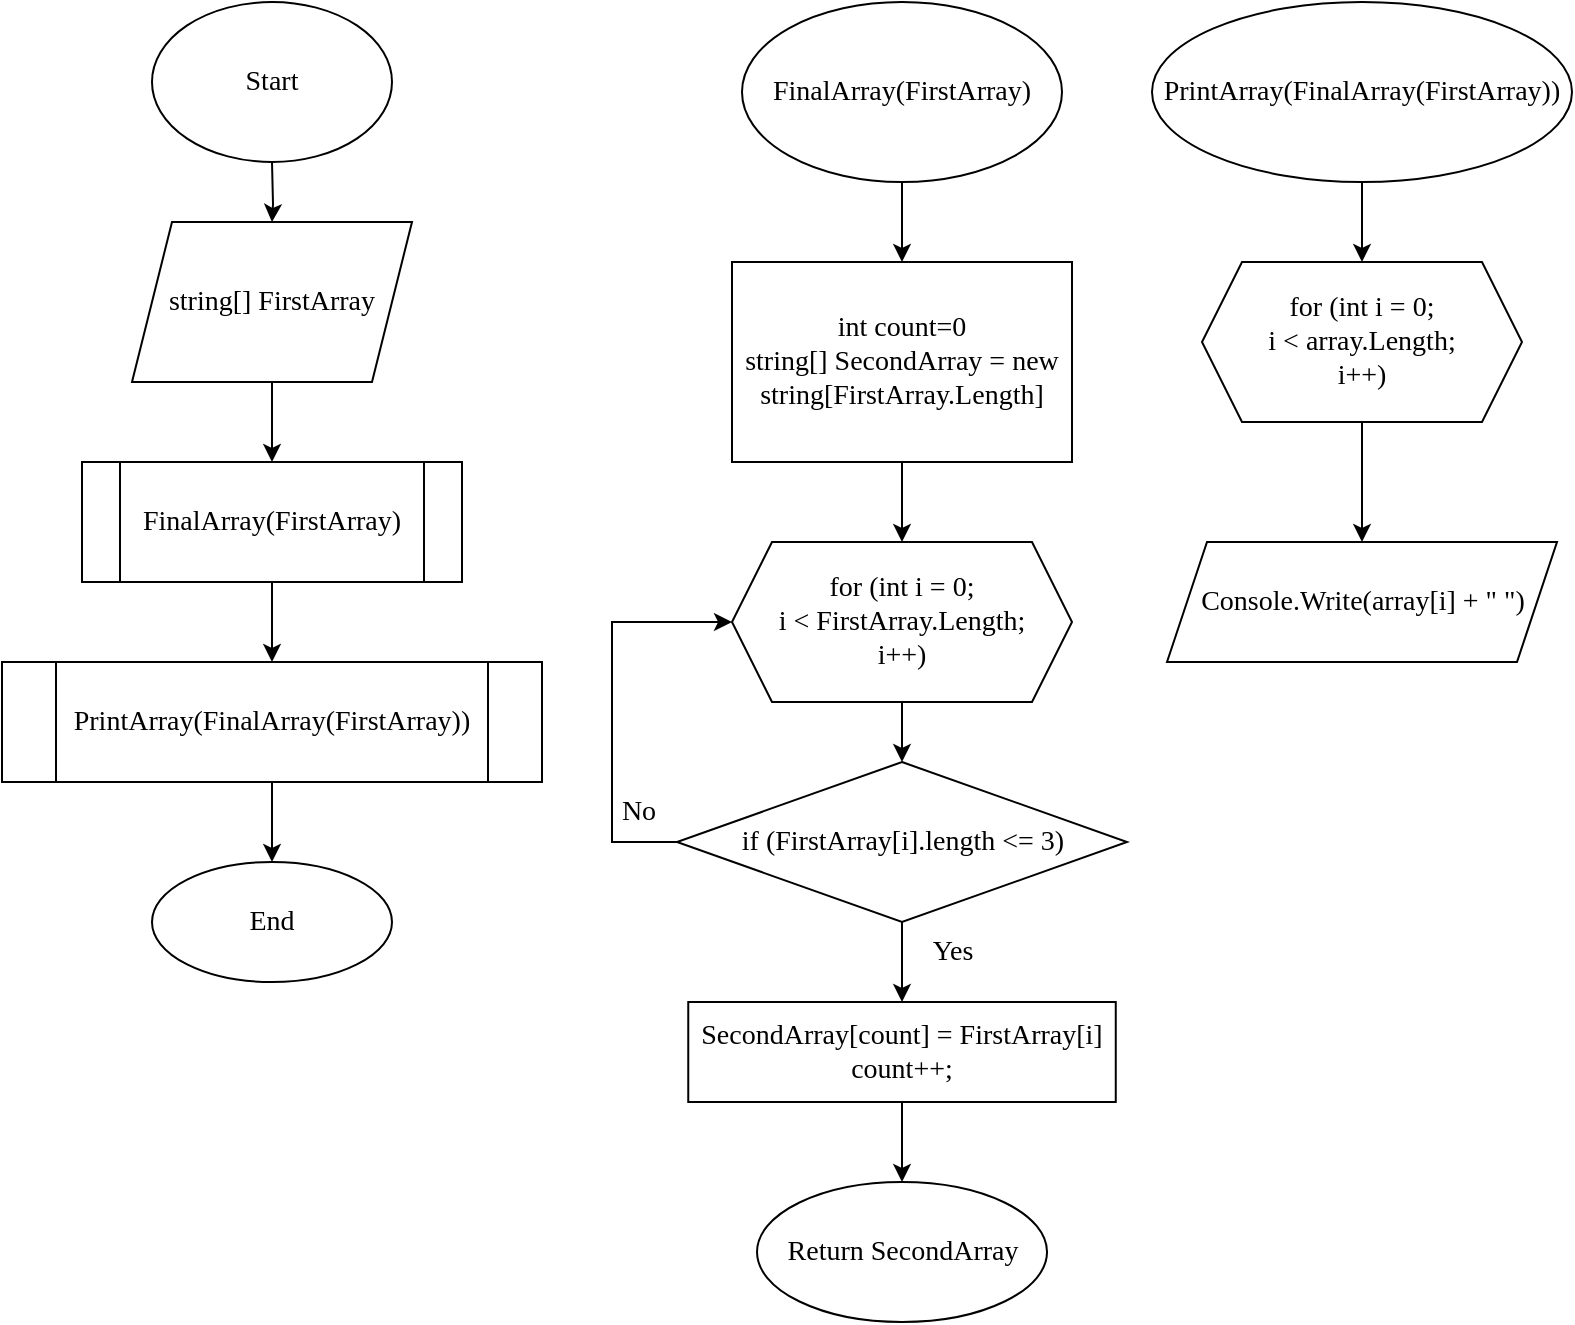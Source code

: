 <mxfile version="20.6.0" type="google"><diagram id="6YwQQIW8eCQRHDkm4CSs" name="Page-1"><mxGraphModel grid="1" page="1" gridSize="10" guides="1" tooltips="1" connect="1" arrows="1" fold="1" pageScale="1" pageWidth="827" pageHeight="1169" math="0" shadow="0"><root><mxCell id="0"/><mxCell id="1" parent="0"/><mxCell id="DnkCzbvQFBXvj7n7dTfT-9" value="" style="edgeStyle=orthogonalEdgeStyle;rounded=0;orthogonalLoop=1;jettySize=auto;html=1;fontFamily=Times New Roman;fontSize=14;" edge="1" parent="1" target="DnkCzbvQFBXvj7n7dTfT-2"><mxGeometry relative="1" as="geometry"><mxPoint x="158" y="250" as="sourcePoint"/></mxGeometry></mxCell><mxCell id="9CUGqwyqBEbtB0T5IDLl-3" value="" style="edgeStyle=orthogonalEdgeStyle;rounded=0;orthogonalLoop=1;jettySize=auto;html=1;fontFamily=Times New Roman;fontSize=14;" edge="1" parent="1" source="DnkCzbvQFBXvj7n7dTfT-2" target="9CUGqwyqBEbtB0T5IDLl-2"><mxGeometry relative="1" as="geometry"/></mxCell><mxCell id="DnkCzbvQFBXvj7n7dTfT-2" value="string[] FirstArray" style="shape=parallelogram;perimeter=parallelogramPerimeter;whiteSpace=wrap;html=1;fixedSize=1;fontFamily=Times New Roman;fontSize=14;" vertex="1" parent="1"><mxGeometry x="88" y="280" width="140" height="80" as="geometry"/></mxCell><mxCell id="DnkCzbvQFBXvj7n7dTfT-7" value="" style="edgeStyle=orthogonalEdgeStyle;rounded=0;orthogonalLoop=1;jettySize=auto;html=1;fontFamily=Times New Roman;fontSize=14;" edge="1" parent="1" source="DnkCzbvQFBXvj7n7dTfT-3" target="DnkCzbvQFBXvj7n7dTfT-4"><mxGeometry relative="1" as="geometry"/></mxCell><mxCell id="DnkCzbvQFBXvj7n7dTfT-3" value="for (int i = 0;&lt;br style=&quot;font-size: 14px;&quot;&gt;i &amp;lt; FirstArray.Length;&lt;br style=&quot;font-size: 14px;&quot;&gt;i++)" style="shape=hexagon;perimeter=hexagonPerimeter2;whiteSpace=wrap;html=1;fixedSize=1;fontFamily=Times New Roman;fontSize=14;" vertex="1" parent="1"><mxGeometry x="388" y="440" width="170" height="80" as="geometry"/></mxCell><mxCell id="B7fp_Nzf1htRCQnwWERk-2" value="" style="edgeStyle=orthogonalEdgeStyle;rounded=0;orthogonalLoop=1;jettySize=auto;html=1;fontFamily=Times New Roman;fontSize=14;" edge="1" parent="1" source="DnkCzbvQFBXvj7n7dTfT-4" target="DnkCzbvQFBXvj7n7dTfT-5"><mxGeometry relative="1" as="geometry"/></mxCell><mxCell id="9CUGqwyqBEbtB0T5IDLl-19" style="edgeStyle=orthogonalEdgeStyle;rounded=0;orthogonalLoop=1;jettySize=auto;html=1;exitX=0;exitY=0.5;exitDx=0;exitDy=0;entryX=0;entryY=0.5;entryDx=0;entryDy=0;fontFamily=Times New Roman;fontSize=14;" edge="1" parent="1" source="DnkCzbvQFBXvj7n7dTfT-4" target="DnkCzbvQFBXvj7n7dTfT-3"><mxGeometry relative="1" as="geometry"><Array as="points"><mxPoint x="328" y="590"/><mxPoint x="328" y="480"/></Array></mxGeometry></mxCell><mxCell id="DnkCzbvQFBXvj7n7dTfT-4" value="if (FirstArray[i].length &amp;lt;= 3)" style="rhombus;whiteSpace=wrap;html=1;fontFamily=Times New Roman;fontSize=14;" vertex="1" parent="1"><mxGeometry x="360.5" y="550" width="225" height="80" as="geometry"/></mxCell><mxCell id="9CUGqwyqBEbtB0T5IDLl-18" value="" style="edgeStyle=elbowEdgeStyle;rounded=0;orthogonalLoop=1;jettySize=auto;html=1;fontFamily=Times New Roman;fontSize=14;" edge="1" parent="1" source="DnkCzbvQFBXvj7n7dTfT-5" target="9CUGqwyqBEbtB0T5IDLl-17"><mxGeometry relative="1" as="geometry"/></mxCell><mxCell id="DnkCzbvQFBXvj7n7dTfT-5" value="SecondArray[count] = FirstArray[i]&lt;br style=&quot;font-size: 14px;&quot;&gt;count++;" style="whiteSpace=wrap;html=1;fontFamily=Times New Roman;fontSize=14;" vertex="1" parent="1"><mxGeometry x="366.13" y="670" width="213.75" height="50" as="geometry"/></mxCell><mxCell id="B7fp_Nzf1htRCQnwWERk-6" value="Yes" style="text;html=1;align=center;verticalAlign=middle;resizable=0;points=[];autosize=1;strokeColor=none;fillColor=none;fontFamily=Times New Roman;fontSize=14;" vertex="1" parent="1"><mxGeometry x="478" y="630" width="40" height="30" as="geometry"/></mxCell><mxCell id="B7fp_Nzf1htRCQnwWERk-10" value="No" style="text;html=1;align=center;verticalAlign=middle;resizable=0;points=[];autosize=1;strokeColor=none;fillColor=none;fontFamily=Times New Roman;fontSize=14;" vertex="1" parent="1"><mxGeometry x="320.5" y="560" width="40" height="30" as="geometry"/></mxCell><mxCell id="9CUGqwyqBEbtB0T5IDLl-1" value="Start" style="ellipse;whiteSpace=wrap;html=1;fontFamily=Times New Roman;fontSize=14;" vertex="1" parent="1"><mxGeometry x="98" y="170" width="120" height="80" as="geometry"/></mxCell><mxCell id="9CUGqwyqBEbtB0T5IDLl-5" value="" style="edgeStyle=orthogonalEdgeStyle;rounded=0;orthogonalLoop=1;jettySize=auto;html=1;fontFamily=Times New Roman;fontSize=14;" edge="1" parent="1" source="9CUGqwyqBEbtB0T5IDLl-2" target="9CUGqwyqBEbtB0T5IDLl-4"><mxGeometry relative="1" as="geometry"/></mxCell><mxCell id="9CUGqwyqBEbtB0T5IDLl-2" value="FinalArray(FirstArray) " style="shape=process;whiteSpace=wrap;html=1;backgroundOutline=1;fontSize=14;fontFamily=Times New Roman;" vertex="1" parent="1"><mxGeometry x="63" y="400" width="190" height="60" as="geometry"/></mxCell><mxCell id="9CUGqwyqBEbtB0T5IDLl-7" value="" style="edgeStyle=orthogonalEdgeStyle;rounded=0;orthogonalLoop=1;jettySize=auto;html=1;fontFamily=Times New Roman;fontSize=14;" edge="1" parent="1" source="9CUGqwyqBEbtB0T5IDLl-4" target="9CUGqwyqBEbtB0T5IDLl-6"><mxGeometry relative="1" as="geometry"/></mxCell><mxCell id="9CUGqwyqBEbtB0T5IDLl-4" value="PrintArray(FinalArray(FirstArray))  " style="shape=process;whiteSpace=wrap;html=1;backgroundOutline=1;fontSize=14;fontFamily=Times New Roman;" vertex="1" parent="1"><mxGeometry x="23" y="500" width="270" height="60" as="geometry"/></mxCell><mxCell id="9CUGqwyqBEbtB0T5IDLl-6" value="End" style="ellipse;whiteSpace=wrap;html=1;fontSize=14;fontFamily=Times New Roman;" vertex="1" parent="1"><mxGeometry x="98" y="600" width="120" height="60" as="geometry"/></mxCell><mxCell id="9CUGqwyqBEbtB0T5IDLl-10" value="" style="edgeStyle=orthogonalEdgeStyle;rounded=0;orthogonalLoop=1;jettySize=auto;html=1;fontFamily=Times New Roman;fontSize=14;" edge="1" parent="1" source="9CUGqwyqBEbtB0T5IDLl-8" target="9CUGqwyqBEbtB0T5IDLl-9"><mxGeometry relative="1" as="geometry"/></mxCell><mxCell id="9CUGqwyqBEbtB0T5IDLl-8" value="FinalArray(FirstArray) " style="ellipse;whiteSpace=wrap;html=1;fontFamily=Times New Roman;fontSize=14;" vertex="1" parent="1"><mxGeometry x="393" y="170" width="160" height="90" as="geometry"/></mxCell><mxCell id="9CUGqwyqBEbtB0T5IDLl-11" style="edgeStyle=orthogonalEdgeStyle;rounded=0;orthogonalLoop=1;jettySize=auto;html=1;exitX=0.5;exitY=1;exitDx=0;exitDy=0;entryX=0.5;entryY=0;entryDx=0;entryDy=0;fontFamily=Times New Roman;fontSize=14;" edge="1" parent="1" source="9CUGqwyqBEbtB0T5IDLl-9" target="DnkCzbvQFBXvj7n7dTfT-3"><mxGeometry relative="1" as="geometry"/></mxCell><mxCell id="9CUGqwyqBEbtB0T5IDLl-9" value="&lt;div&gt;int count=0&lt;/div&gt;&lt;div&gt;string[] SecondArray = new string[FirstArray.Length]&lt;/div&gt;" style="whiteSpace=wrap;html=1;fontSize=14;fontFamily=Times New Roman;" vertex="1" parent="1"><mxGeometry x="388" y="300" width="170" height="100" as="geometry"/></mxCell><mxCell id="9CUGqwyqBEbtB0T5IDLl-17" value="Return SecondArray" style="ellipse;whiteSpace=wrap;html=1;fontSize=14;fontFamily=Times New Roman;" vertex="1" parent="1"><mxGeometry x="400.51" y="760" width="145" height="70" as="geometry"/></mxCell><mxCell id="9CUGqwyqBEbtB0T5IDLl-24" value="" style="edgeStyle=orthogonalEdgeStyle;rounded=0;orthogonalLoop=1;jettySize=auto;html=1;fontFamily=Times New Roman;fontSize=14;" edge="1" parent="1" source="9CUGqwyqBEbtB0T5IDLl-20" target="9CUGqwyqBEbtB0T5IDLl-23"><mxGeometry relative="1" as="geometry"/></mxCell><mxCell id="9CUGqwyqBEbtB0T5IDLl-20" value="PrintArray(FinalArray(FirstArray)) " style="ellipse;whiteSpace=wrap;html=1;fontFamily=Times New Roman;fontSize=14;" vertex="1" parent="1"><mxGeometry x="598" y="170" width="210" height="90" as="geometry"/></mxCell><mxCell id="9CUGqwyqBEbtB0T5IDLl-26" value="" style="edgeStyle=orthogonalEdgeStyle;rounded=0;orthogonalLoop=1;jettySize=auto;html=1;fontFamily=Times New Roman;fontSize=14;" edge="1" parent="1" source="9CUGqwyqBEbtB0T5IDLl-23" target="9CUGqwyqBEbtB0T5IDLl-25"><mxGeometry relative="1" as="geometry"/></mxCell><mxCell id="9CUGqwyqBEbtB0T5IDLl-23" value="for (int i = 0; &lt;br style=&quot;font-size: 14px;&quot;&gt;i &amp;lt; array.Length;&lt;br style=&quot;font-size: 14px;&quot;&gt;i++)" style="shape=hexagon;perimeter=hexagonPerimeter2;whiteSpace=wrap;html=1;fixedSize=1;fontSize=14;fontFamily=Times New Roman;" vertex="1" parent="1"><mxGeometry x="623" y="300" width="160" height="80" as="geometry"/></mxCell><mxCell id="9CUGqwyqBEbtB0T5IDLl-25" value="Console.Write(array[i] + &quot; &quot;)" style="shape=parallelogram;perimeter=parallelogramPerimeter;whiteSpace=wrap;html=1;fixedSize=1;fontSize=14;fontFamily=Times New Roman;" vertex="1" parent="1"><mxGeometry x="605.5" y="440" width="195" height="60" as="geometry"/></mxCell></root></mxGraphModel></diagram></mxfile>